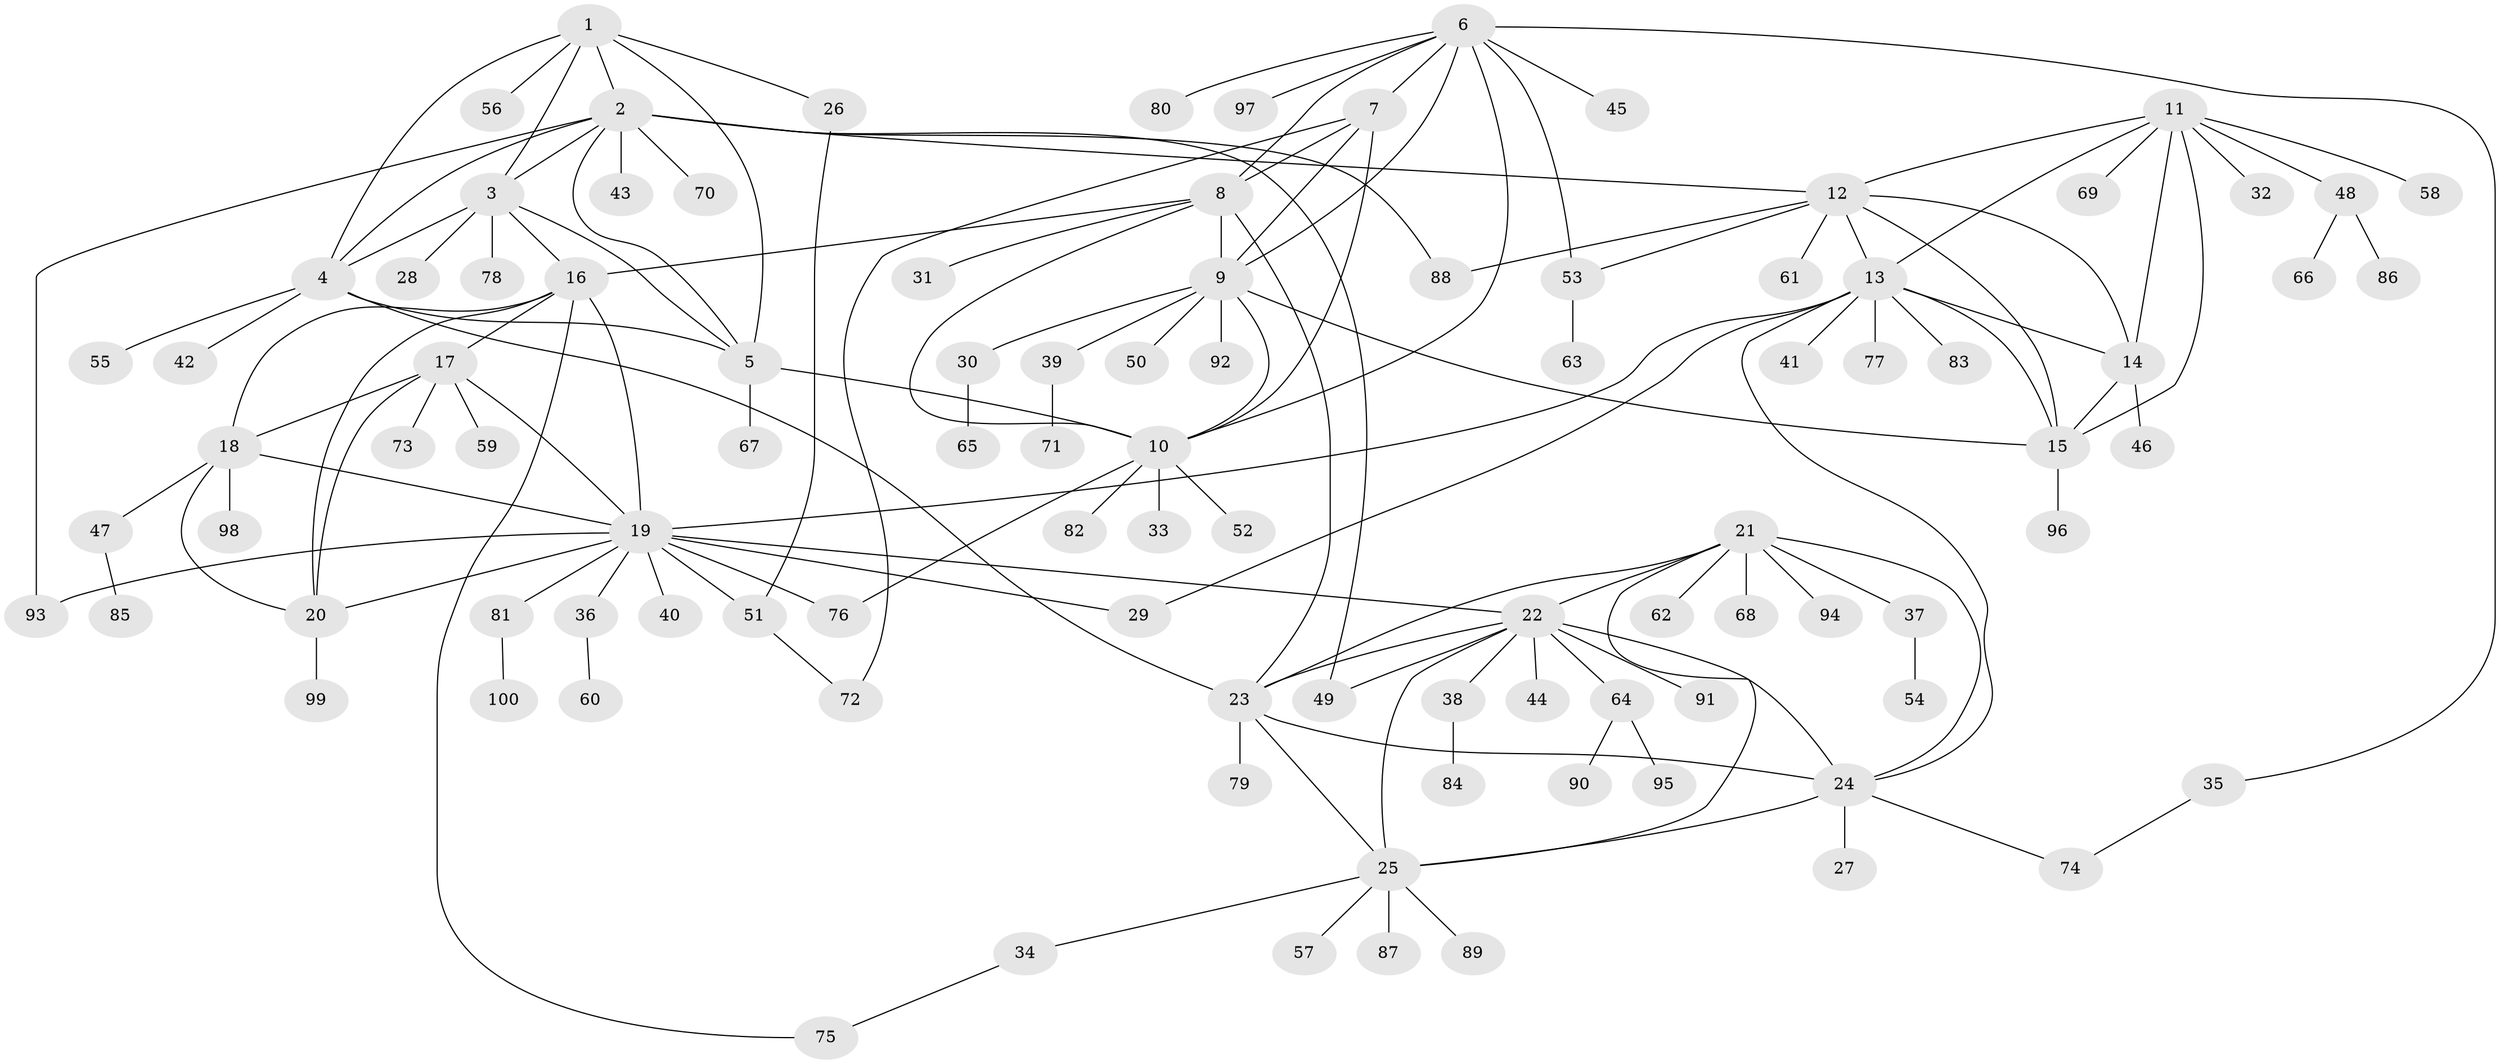 // Generated by graph-tools (version 1.1) at 2025/02/03/09/25 03:02:43]
// undirected, 100 vertices, 145 edges
graph export_dot {
graph [start="1"]
  node [color=gray90,style=filled];
  1;
  2;
  3;
  4;
  5;
  6;
  7;
  8;
  9;
  10;
  11;
  12;
  13;
  14;
  15;
  16;
  17;
  18;
  19;
  20;
  21;
  22;
  23;
  24;
  25;
  26;
  27;
  28;
  29;
  30;
  31;
  32;
  33;
  34;
  35;
  36;
  37;
  38;
  39;
  40;
  41;
  42;
  43;
  44;
  45;
  46;
  47;
  48;
  49;
  50;
  51;
  52;
  53;
  54;
  55;
  56;
  57;
  58;
  59;
  60;
  61;
  62;
  63;
  64;
  65;
  66;
  67;
  68;
  69;
  70;
  71;
  72;
  73;
  74;
  75;
  76;
  77;
  78;
  79;
  80;
  81;
  82;
  83;
  84;
  85;
  86;
  87;
  88;
  89;
  90;
  91;
  92;
  93;
  94;
  95;
  96;
  97;
  98;
  99;
  100;
  1 -- 2;
  1 -- 3;
  1 -- 4;
  1 -- 5;
  1 -- 26;
  1 -- 56;
  2 -- 3;
  2 -- 4;
  2 -- 5;
  2 -- 12;
  2 -- 43;
  2 -- 49;
  2 -- 70;
  2 -- 88;
  2 -- 93;
  3 -- 4;
  3 -- 5;
  3 -- 16;
  3 -- 28;
  3 -- 78;
  4 -- 5;
  4 -- 23;
  4 -- 42;
  4 -- 55;
  5 -- 10;
  5 -- 67;
  6 -- 7;
  6 -- 8;
  6 -- 9;
  6 -- 10;
  6 -- 35;
  6 -- 45;
  6 -- 53;
  6 -- 80;
  6 -- 97;
  7 -- 8;
  7 -- 9;
  7 -- 10;
  7 -- 72;
  8 -- 9;
  8 -- 10;
  8 -- 16;
  8 -- 23;
  8 -- 31;
  9 -- 10;
  9 -- 15;
  9 -- 30;
  9 -- 39;
  9 -- 50;
  9 -- 92;
  10 -- 33;
  10 -- 52;
  10 -- 76;
  10 -- 82;
  11 -- 12;
  11 -- 13;
  11 -- 14;
  11 -- 15;
  11 -- 32;
  11 -- 48;
  11 -- 58;
  11 -- 69;
  12 -- 13;
  12 -- 14;
  12 -- 15;
  12 -- 53;
  12 -- 61;
  12 -- 88;
  13 -- 14;
  13 -- 15;
  13 -- 19;
  13 -- 24;
  13 -- 29;
  13 -- 41;
  13 -- 77;
  13 -- 83;
  14 -- 15;
  14 -- 46;
  15 -- 96;
  16 -- 17;
  16 -- 18;
  16 -- 19;
  16 -- 20;
  16 -- 75;
  17 -- 18;
  17 -- 19;
  17 -- 20;
  17 -- 59;
  17 -- 73;
  18 -- 19;
  18 -- 20;
  18 -- 47;
  18 -- 98;
  19 -- 20;
  19 -- 22;
  19 -- 29;
  19 -- 36;
  19 -- 40;
  19 -- 51;
  19 -- 76;
  19 -- 81;
  19 -- 93;
  20 -- 99;
  21 -- 22;
  21 -- 23;
  21 -- 24;
  21 -- 25;
  21 -- 37;
  21 -- 62;
  21 -- 68;
  21 -- 94;
  22 -- 23;
  22 -- 24;
  22 -- 25;
  22 -- 38;
  22 -- 44;
  22 -- 49;
  22 -- 64;
  22 -- 91;
  23 -- 24;
  23 -- 25;
  23 -- 79;
  24 -- 25;
  24 -- 27;
  24 -- 74;
  25 -- 34;
  25 -- 57;
  25 -- 87;
  25 -- 89;
  26 -- 51;
  30 -- 65;
  34 -- 75;
  35 -- 74;
  36 -- 60;
  37 -- 54;
  38 -- 84;
  39 -- 71;
  47 -- 85;
  48 -- 66;
  48 -- 86;
  51 -- 72;
  53 -- 63;
  64 -- 90;
  64 -- 95;
  81 -- 100;
}
